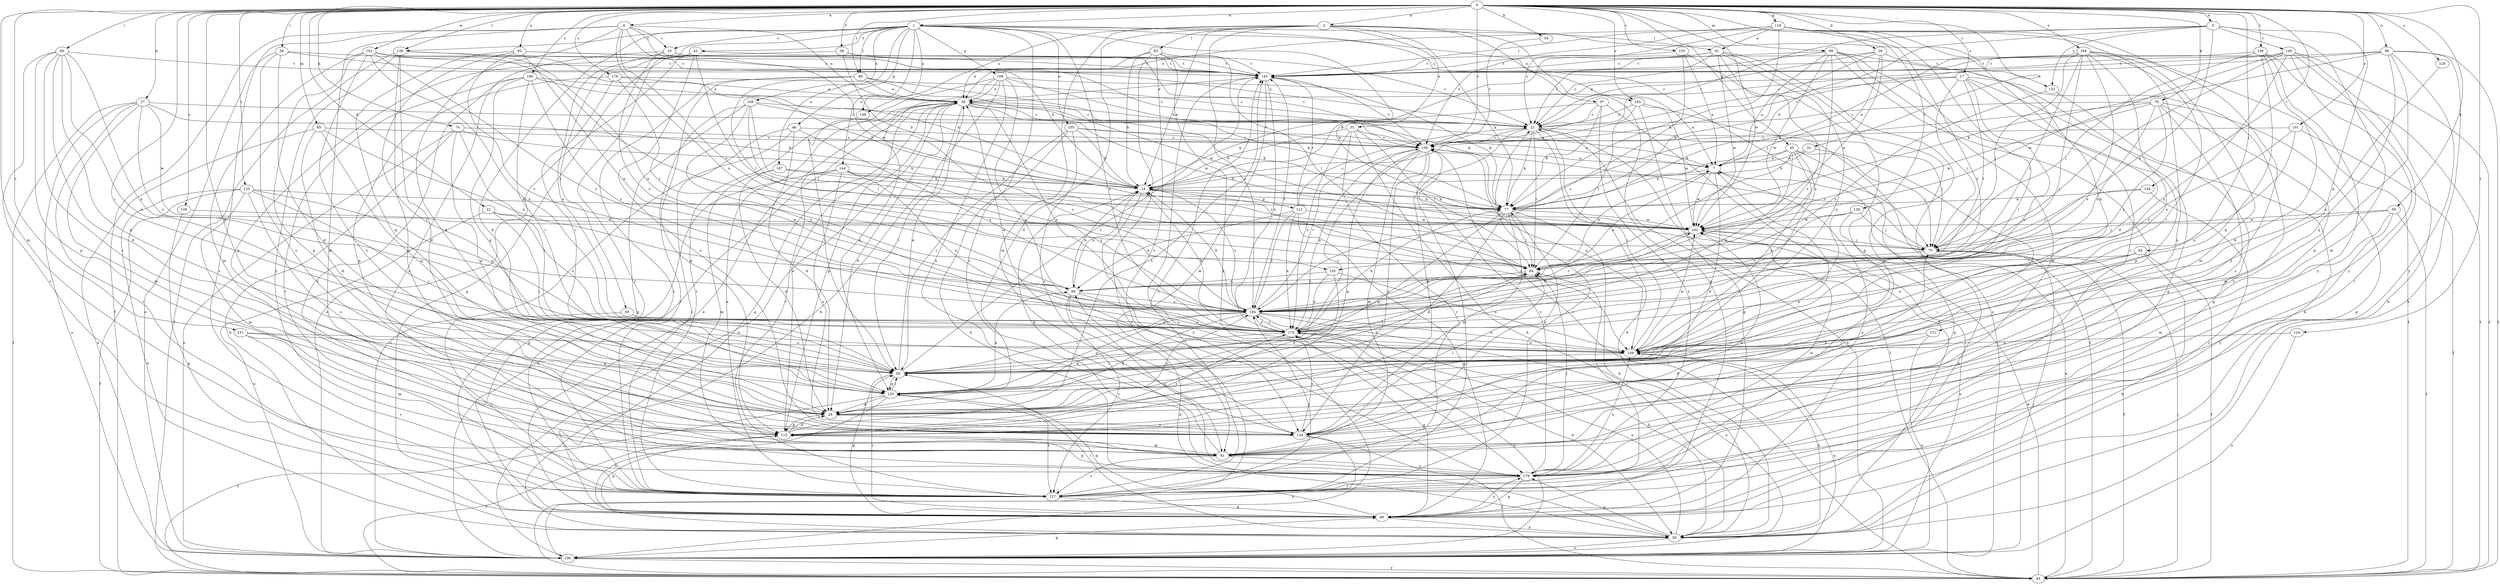 strict digraph  {
0;
1;
2;
5;
6;
7;
14;
17;
19;
21;
22;
26;
27;
28;
32;
35;
36;
39;
42;
43;
45;
46;
49;
50;
54;
56;
58;
60;
63;
64;
65;
70;
74;
76;
77;
80;
81;
83;
84;
85;
88;
91;
93;
96;
97;
98;
101;
105;
106;
109;
111;
112;
113;
118;
120;
124;
125;
126;
127;
128;
129;
132;
133;
134;
136;
138;
140;
141;
144;
148;
149;
151;
154;
155;
156;
161;
162;
164;
167;
169;
170;
178;
179;
180;
183;
184;
0 -> 1  [label=a];
0 -> 2  [label=a];
0 -> 5  [label=a];
0 -> 6  [label=a];
0 -> 17  [label=c];
0 -> 22  [label=d];
0 -> 26  [label=d];
0 -> 27  [label=d];
0 -> 28  [label=d];
0 -> 32  [label=e];
0 -> 39  [label=f];
0 -> 45  [label=g];
0 -> 50  [label=h];
0 -> 54  [label=h];
0 -> 58  [label=i];
0 -> 60  [label=i];
0 -> 63  [label=i];
0 -> 64  [label=j];
0 -> 74  [label=k];
0 -> 76  [label=k];
0 -> 80  [label=l];
0 -> 85  [label=m];
0 -> 88  [label=m];
0 -> 91  [label=m];
0 -> 93  [label=n];
0 -> 96  [label=n];
0 -> 101  [label=o];
0 -> 118  [label=q];
0 -> 124  [label=r];
0 -> 125  [label=r];
0 -> 126  [label=r];
0 -> 128  [label=s];
0 -> 129  [label=s];
0 -> 136  [label=t];
0 -> 138  [label=t];
0 -> 151  [label=v];
0 -> 154  [label=v];
0 -> 155  [label=v];
0 -> 156  [label=v];
0 -> 161  [label=w];
0 -> 162  [label=w];
0 -> 164  [label=x];
0 -> 179  [label=z];
0 -> 180  [label=z];
0 -> 183  [label=z];
1 -> 19  [label=c];
1 -> 28  [label=d];
1 -> 42  [label=f];
1 -> 46  [label=g];
1 -> 65  [label=j];
1 -> 70  [label=j];
1 -> 80  [label=l];
1 -> 105  [label=o];
1 -> 109  [label=p];
1 -> 132  [label=s];
1 -> 138  [label=t];
1 -> 144  [label=u];
1 -> 148  [label=u];
1 -> 162  [label=w];
1 -> 167  [label=x];
1 -> 169  [label=x];
1 -> 170  [label=x];
1 -> 178  [label=y];
1 -> 183  [label=z];
2 -> 14  [label=b];
2 -> 28  [label=d];
2 -> 35  [label=e];
2 -> 49  [label=g];
2 -> 77  [label=k];
2 -> 81  [label=l];
2 -> 83  [label=l];
2 -> 91  [label=m];
2 -> 97  [label=n];
2 -> 148  [label=u];
2 -> 184  [label=z];
5 -> 14  [label=b];
5 -> 36  [label=e];
5 -> 91  [label=m];
5 -> 111  [label=p];
5 -> 132  [label=s];
5 -> 133  [label=s];
5 -> 140  [label=t];
5 -> 156  [label=v];
6 -> 14  [label=b];
6 -> 19  [label=c];
6 -> 28  [label=d];
6 -> 36  [label=e];
6 -> 43  [label=f];
6 -> 91  [label=m];
6 -> 98  [label=n];
6 -> 127  [label=r];
6 -> 133  [label=s];
6 -> 162  [label=w];
7 -> 14  [label=b];
7 -> 28  [label=d];
7 -> 98  [label=n];
7 -> 162  [label=w];
14 -> 77  [label=k];
14 -> 98  [label=n];
14 -> 112  [label=p];
14 -> 149  [label=u];
14 -> 178  [label=y];
14 -> 184  [label=z];
17 -> 36  [label=e];
17 -> 56  [label=h];
17 -> 70  [label=j];
17 -> 84  [label=l];
17 -> 113  [label=p];
17 -> 149  [label=u];
17 -> 156  [label=v];
17 -> 178  [label=y];
19 -> 141  [label=t];
19 -> 156  [label=v];
19 -> 170  [label=x];
19 -> 178  [label=y];
19 -> 184  [label=z];
21 -> 36  [label=e];
21 -> 43  [label=f];
21 -> 56  [label=h];
21 -> 70  [label=j];
21 -> 77  [label=k];
21 -> 84  [label=l];
21 -> 106  [label=o];
21 -> 113  [label=p];
21 -> 156  [label=v];
22 -> 63  [label=i];
22 -> 106  [label=o];
22 -> 162  [label=w];
22 -> 170  [label=x];
26 -> 7  [label=a];
26 -> 21  [label=c];
26 -> 77  [label=k];
26 -> 141  [label=t];
26 -> 162  [label=w];
26 -> 170  [label=x];
27 -> 14  [label=b];
27 -> 21  [label=c];
27 -> 43  [label=f];
27 -> 91  [label=m];
27 -> 106  [label=o];
27 -> 127  [label=r];
27 -> 162  [label=w];
27 -> 184  [label=z];
28 -> 113  [label=p];
28 -> 134  [label=s];
28 -> 184  [label=z];
32 -> 7  [label=a];
32 -> 14  [label=b];
32 -> 63  [label=i];
35 -> 14  [label=b];
35 -> 56  [label=h];
35 -> 84  [label=l];
35 -> 127  [label=r];
35 -> 156  [label=v];
35 -> 170  [label=x];
36 -> 21  [label=c];
36 -> 28  [label=d];
36 -> 49  [label=g];
36 -> 63  [label=i];
36 -> 77  [label=k];
36 -> 106  [label=o];
36 -> 113  [label=p];
36 -> 127  [label=r];
36 -> 156  [label=v];
36 -> 162  [label=w];
36 -> 170  [label=x];
39 -> 14  [label=b];
39 -> 21  [label=c];
39 -> 113  [label=p];
39 -> 141  [label=t];
42 -> 49  [label=g];
42 -> 84  [label=l];
42 -> 106  [label=o];
42 -> 127  [label=r];
42 -> 134  [label=s];
42 -> 141  [label=t];
43 -> 7  [label=a];
43 -> 70  [label=j];
43 -> 156  [label=v];
43 -> 162  [label=w];
45 -> 7  [label=a];
45 -> 49  [label=g];
45 -> 63  [label=i];
45 -> 70  [label=j];
45 -> 77  [label=k];
45 -> 84  [label=l];
45 -> 149  [label=u];
45 -> 170  [label=x];
46 -> 28  [label=d];
46 -> 106  [label=o];
46 -> 127  [label=r];
46 -> 156  [label=v];
46 -> 184  [label=z];
49 -> 36  [label=e];
49 -> 56  [label=h];
49 -> 63  [label=i];
49 -> 113  [label=p];
49 -> 120  [label=q];
49 -> 178  [label=y];
50 -> 43  [label=f];
50 -> 70  [label=j];
50 -> 91  [label=m];
50 -> 162  [label=w];
50 -> 178  [label=y];
54 -> 156  [label=v];
56 -> 63  [label=i];
56 -> 98  [label=n];
56 -> 106  [label=o];
56 -> 170  [label=x];
56 -> 178  [label=y];
58 -> 21  [label=c];
58 -> 28  [label=d];
58 -> 106  [label=o];
58 -> 134  [label=s];
58 -> 141  [label=t];
60 -> 28  [label=d];
60 -> 113  [label=p];
60 -> 120  [label=q];
60 -> 127  [label=r];
60 -> 134  [label=s];
60 -> 141  [label=t];
60 -> 149  [label=u];
60 -> 170  [label=x];
63 -> 36  [label=e];
63 -> 49  [label=g];
63 -> 84  [label=l];
63 -> 120  [label=q];
63 -> 141  [label=t];
64 -> 43  [label=f];
64 -> 56  [label=h];
64 -> 63  [label=i];
64 -> 84  [label=l];
64 -> 170  [label=x];
65 -> 127  [label=r];
65 -> 170  [label=x];
70 -> 43  [label=f];
70 -> 84  [label=l];
70 -> 156  [label=v];
74 -> 56  [label=h];
74 -> 63  [label=i];
74 -> 77  [label=k];
74 -> 106  [label=o];
74 -> 120  [label=q];
74 -> 156  [label=v];
76 -> 21  [label=c];
76 -> 49  [label=g];
76 -> 77  [label=k];
76 -> 91  [label=m];
76 -> 98  [label=n];
76 -> 134  [label=s];
76 -> 162  [label=w];
76 -> 184  [label=z];
77 -> 14  [label=b];
77 -> 28  [label=d];
77 -> 56  [label=h];
77 -> 84  [label=l];
77 -> 120  [label=q];
77 -> 134  [label=s];
77 -> 162  [label=w];
80 -> 36  [label=e];
80 -> 77  [label=k];
80 -> 84  [label=l];
80 -> 113  [label=p];
80 -> 127  [label=r];
80 -> 162  [label=w];
81 -> 14  [label=b];
81 -> 21  [label=c];
81 -> 91  [label=m];
81 -> 113  [label=p];
81 -> 141  [label=t];
81 -> 149  [label=u];
81 -> 162  [label=w];
81 -> 184  [label=z];
83 -> 14  [label=b];
83 -> 36  [label=e];
83 -> 43  [label=f];
83 -> 84  [label=l];
83 -> 134  [label=s];
83 -> 141  [label=t];
83 -> 178  [label=y];
84 -> 7  [label=a];
84 -> 98  [label=n];
85 -> 28  [label=d];
85 -> 98  [label=n];
85 -> 106  [label=o];
85 -> 120  [label=q];
85 -> 156  [label=v];
88 -> 7  [label=a];
88 -> 21  [label=c];
88 -> 49  [label=g];
88 -> 91  [label=m];
88 -> 127  [label=r];
88 -> 134  [label=s];
88 -> 141  [label=t];
88 -> 162  [label=w];
88 -> 184  [label=z];
91 -> 14  [label=b];
91 -> 127  [label=r];
91 -> 162  [label=w];
91 -> 178  [label=y];
93 -> 63  [label=i];
93 -> 98  [label=n];
93 -> 120  [label=q];
93 -> 141  [label=t];
93 -> 156  [label=v];
93 -> 184  [label=z];
96 -> 21  [label=c];
96 -> 43  [label=f];
96 -> 56  [label=h];
96 -> 77  [label=k];
96 -> 113  [label=p];
96 -> 120  [label=q];
96 -> 141  [label=t];
96 -> 178  [label=y];
97 -> 14  [label=b];
97 -> 21  [label=c];
97 -> 56  [label=h];
97 -> 77  [label=k];
97 -> 178  [label=y];
98 -> 14  [label=b];
98 -> 127  [label=r];
98 -> 149  [label=u];
98 -> 178  [label=y];
98 -> 184  [label=z];
101 -> 43  [label=f];
101 -> 149  [label=u];
101 -> 156  [label=v];
101 -> 184  [label=z];
105 -> 7  [label=a];
105 -> 14  [label=b];
105 -> 56  [label=h];
105 -> 63  [label=i];
105 -> 134  [label=s];
105 -> 156  [label=v];
106 -> 43  [label=f];
106 -> 49  [label=g];
106 -> 70  [label=j];
106 -> 149  [label=u];
109 -> 7  [label=a];
109 -> 36  [label=e];
109 -> 56  [label=h];
109 -> 77  [label=k];
109 -> 120  [label=q];
109 -> 127  [label=r];
109 -> 134  [label=s];
109 -> 149  [label=u];
111 -> 28  [label=d];
111 -> 106  [label=o];
111 -> 149  [label=u];
112 -> 21  [label=c];
112 -> 49  [label=g];
112 -> 98  [label=n];
112 -> 141  [label=t];
112 -> 162  [label=w];
112 -> 170  [label=x];
112 -> 184  [label=z];
113 -> 28  [label=d];
113 -> 36  [label=e];
113 -> 43  [label=f];
113 -> 70  [label=j];
113 -> 91  [label=m];
113 -> 141  [label=t];
113 -> 170  [label=x];
118 -> 21  [label=c];
118 -> 28  [label=d];
118 -> 63  [label=i];
118 -> 77  [label=k];
118 -> 134  [label=s];
118 -> 141  [label=t];
118 -> 156  [label=v];
118 -> 178  [label=y];
118 -> 184  [label=z];
118 -> 81  [label=e];
120 -> 28  [label=d];
120 -> 43  [label=f];
120 -> 56  [label=h];
120 -> 63  [label=i];
120 -> 84  [label=l];
120 -> 98  [label=n];
120 -> 127  [label=r];
124 -> 106  [label=o];
124 -> 149  [label=u];
125 -> 43  [label=f];
125 -> 56  [label=h];
125 -> 63  [label=i];
125 -> 77  [label=k];
125 -> 91  [label=m];
125 -> 134  [label=s];
125 -> 170  [label=x];
126 -> 49  [label=g];
126 -> 70  [label=j];
126 -> 149  [label=u];
126 -> 162  [label=w];
126 -> 184  [label=z];
127 -> 7  [label=a];
127 -> 21  [label=c];
127 -> 36  [label=e];
127 -> 49  [label=g];
127 -> 84  [label=l];
127 -> 141  [label=t];
127 -> 184  [label=z];
128 -> 49  [label=g];
128 -> 162  [label=w];
129 -> 149  [label=u];
132 -> 49  [label=g];
132 -> 184  [label=z];
133 -> 28  [label=d];
133 -> 98  [label=n];
133 -> 149  [label=u];
133 -> 170  [label=x];
134 -> 7  [label=a];
134 -> 43  [label=f];
134 -> 77  [label=k];
134 -> 84  [label=l];
134 -> 106  [label=o];
134 -> 170  [label=x];
136 -> 28  [label=d];
136 -> 43  [label=f];
136 -> 70  [label=j];
136 -> 120  [label=q];
136 -> 141  [label=t];
136 -> 178  [label=y];
138 -> 28  [label=d];
138 -> 43  [label=f];
138 -> 98  [label=n];
138 -> 113  [label=p];
138 -> 141  [label=t];
138 -> 178  [label=y];
140 -> 43  [label=f];
140 -> 56  [label=h];
140 -> 70  [label=j];
140 -> 127  [label=r];
140 -> 141  [label=t];
140 -> 156  [label=v];
140 -> 162  [label=w];
140 -> 170  [label=x];
140 -> 178  [label=y];
141 -> 36  [label=e];
141 -> 77  [label=k];
141 -> 91  [label=m];
141 -> 106  [label=o];
141 -> 156  [label=v];
141 -> 170  [label=x];
144 -> 14  [label=b];
144 -> 49  [label=g];
144 -> 106  [label=o];
144 -> 134  [label=s];
144 -> 170  [label=x];
144 -> 184  [label=z];
148 -> 63  [label=i];
148 -> 184  [label=z];
149 -> 21  [label=c];
149 -> 36  [label=e];
149 -> 56  [label=h];
149 -> 63  [label=i];
149 -> 162  [label=w];
151 -> 91  [label=m];
151 -> 120  [label=q];
151 -> 127  [label=r];
151 -> 149  [label=u];
154 -> 70  [label=j];
154 -> 77  [label=k];
154 -> 127  [label=r];
155 -> 7  [label=a];
155 -> 106  [label=o];
155 -> 141  [label=t];
155 -> 184  [label=z];
156 -> 7  [label=a];
156 -> 63  [label=i];
156 -> 91  [label=m];
156 -> 113  [label=p];
156 -> 127  [label=r];
156 -> 134  [label=s];
156 -> 149  [label=u];
156 -> 170  [label=x];
161 -> 14  [label=b];
161 -> 84  [label=l];
161 -> 91  [label=m];
161 -> 113  [label=p];
161 -> 134  [label=s];
161 -> 141  [label=t];
161 -> 170  [label=x];
161 -> 184  [label=z];
162 -> 70  [label=j];
162 -> 106  [label=o];
162 -> 184  [label=z];
164 -> 43  [label=f];
164 -> 63  [label=i];
164 -> 70  [label=j];
164 -> 77  [label=k];
164 -> 84  [label=l];
164 -> 91  [label=m];
164 -> 141  [label=t];
164 -> 149  [label=u];
164 -> 170  [label=x];
164 -> 184  [label=z];
167 -> 14  [label=b];
167 -> 28  [label=d];
167 -> 70  [label=j];
167 -> 91  [label=m];
169 -> 7  [label=a];
169 -> 21  [label=c];
169 -> 49  [label=g];
169 -> 70  [label=j];
169 -> 84  [label=l];
169 -> 127  [label=r];
169 -> 170  [label=x];
170 -> 14  [label=b];
170 -> 49  [label=g];
170 -> 56  [label=h];
170 -> 77  [label=k];
170 -> 106  [label=o];
170 -> 120  [label=q];
170 -> 149  [label=u];
170 -> 162  [label=w];
170 -> 184  [label=z];
178 -> 49  [label=g];
178 -> 84  [label=l];
178 -> 113  [label=p];
178 -> 127  [label=r];
178 -> 149  [label=u];
178 -> 156  [label=v];
178 -> 162  [label=w];
179 -> 21  [label=c];
179 -> 36  [label=e];
179 -> 63  [label=i];
179 -> 84  [label=l];
179 -> 113  [label=p];
180 -> 14  [label=b];
180 -> 36  [label=e];
180 -> 63  [label=i];
180 -> 120  [label=q];
180 -> 127  [label=r];
180 -> 178  [label=y];
180 -> 184  [label=z];
183 -> 21  [label=c];
183 -> 43  [label=f];
183 -> 49  [label=g];
183 -> 84  [label=l];
183 -> 162  [label=w];
184 -> 14  [label=b];
184 -> 28  [label=d];
184 -> 56  [label=h];
184 -> 63  [label=i];
184 -> 106  [label=o];
184 -> 120  [label=q];
184 -> 141  [label=t];
184 -> 149  [label=u];
184 -> 156  [label=v];
184 -> 170  [label=x];
}
